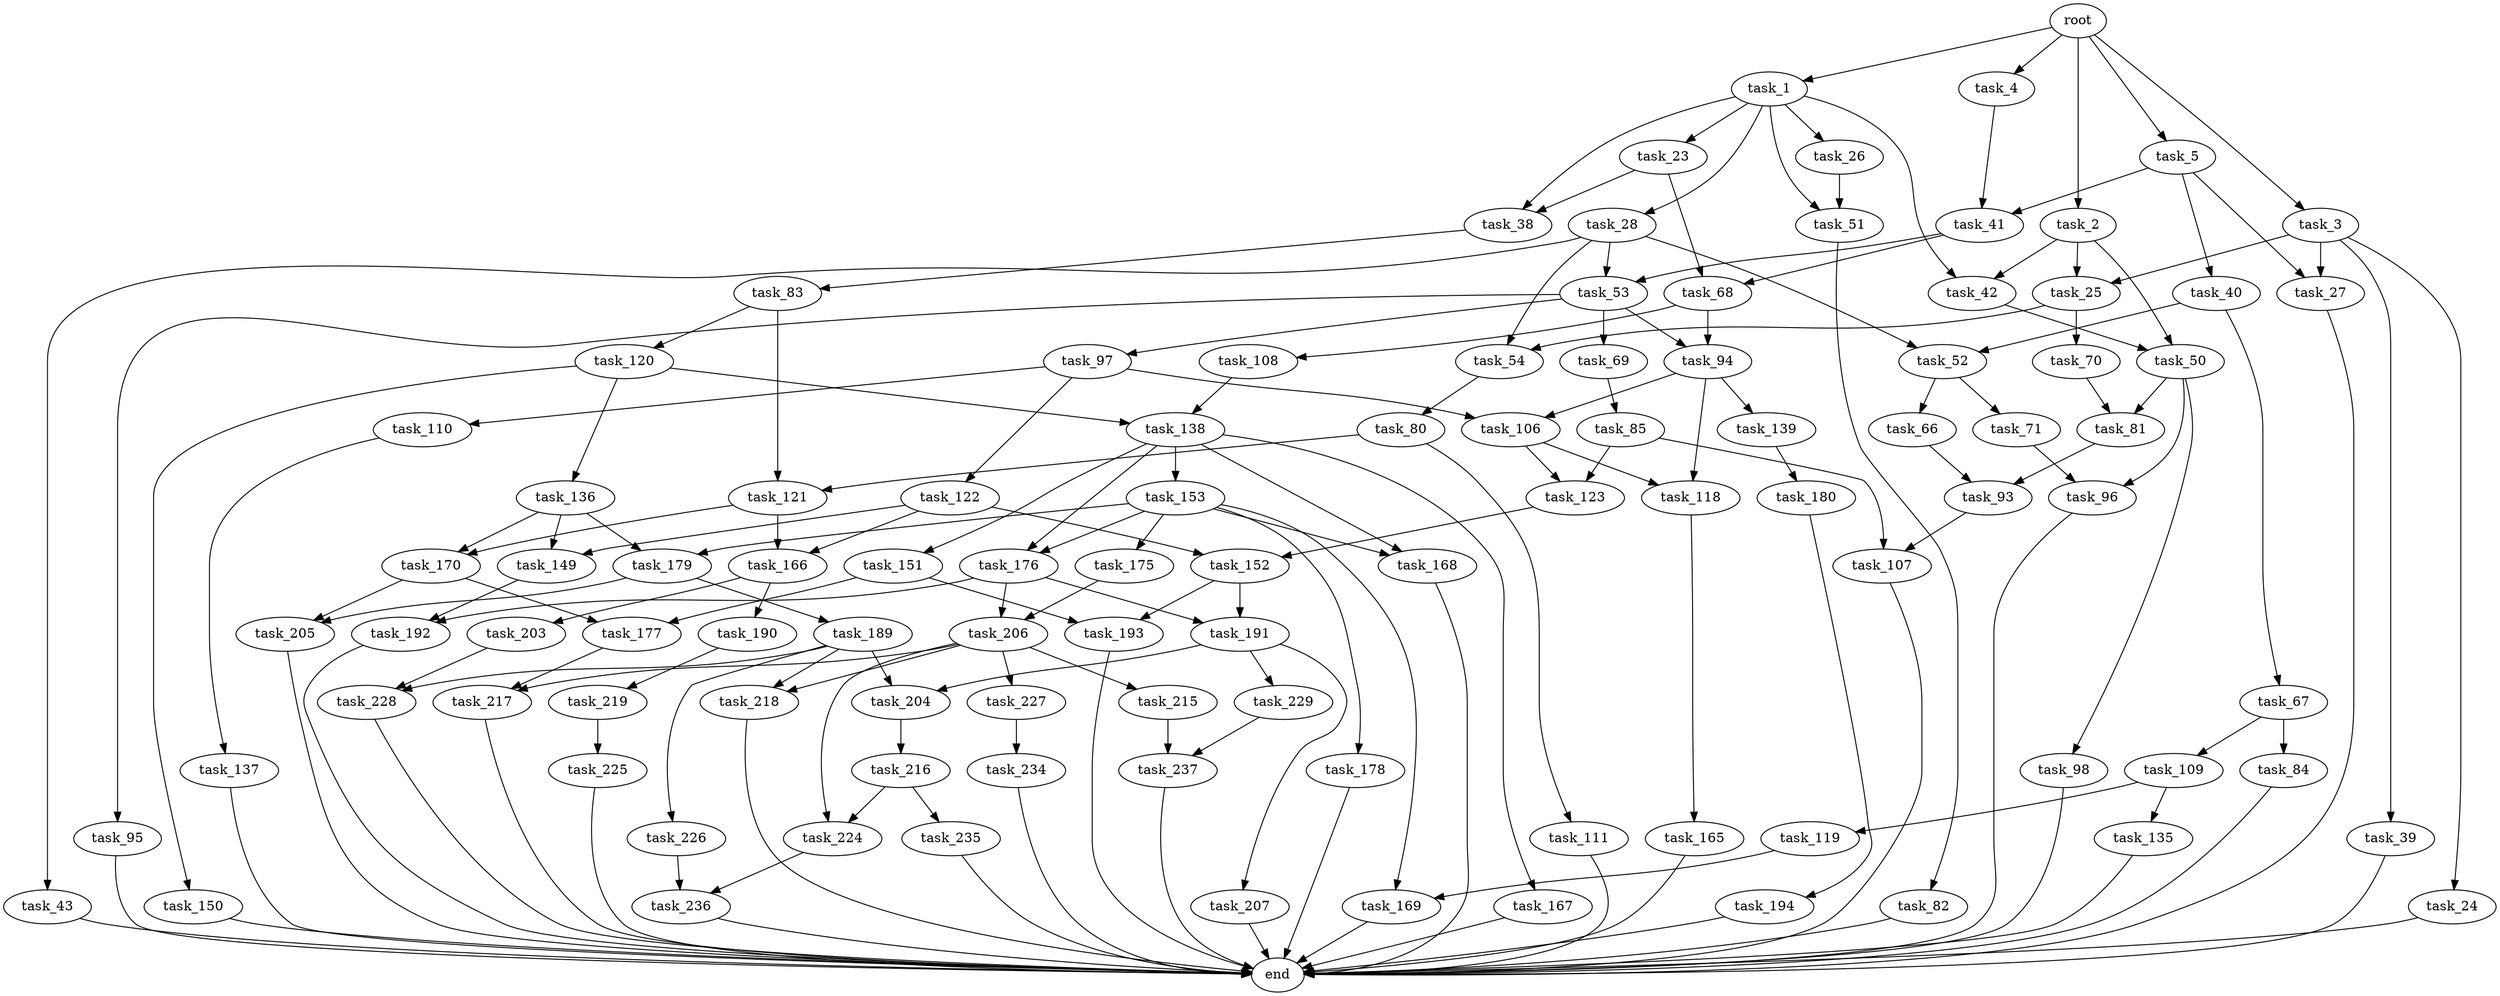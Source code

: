 digraph G {
  root [size="0.000000"];
  task_1 [size="340360080140.000000"];
  task_2 [size="8589934592.000000"];
  task_3 [size="199412264023.000000"];
  task_4 [size="16591281136.000000"];
  task_5 [size="231928233984.000000"];
  task_23 [size="2622814865.000000"];
  task_26 [size="368293445632.000000"];
  task_28 [size="18787706452.000000"];
  task_38 [size="28991029248.000000"];
  task_42 [size="28991029248.000000"];
  task_51 [size="12636002998.000000"];
  task_25 [size="134217728000.000000"];
  task_50 [size="26488178840.000000"];
  task_24 [size="24438454927.000000"];
  task_27 [size="3939940331.000000"];
  task_39 [size="210232370816.000000"];
  task_41 [size="757905932209.000000"];
  task_40 [size="74332983679.000000"];
  task_68 [size="68719476736.000000"];
  end [size="0.000000"];
  task_54 [size="8040448649.000000"];
  task_70 [size="32025594576.000000"];
  task_43 [size="1073741824000.000000"];
  task_52 [size="3885121259.000000"];
  task_53 [size="20915661636.000000"];
  task_83 [size="3750715911.000000"];
  task_67 [size="698167631246.000000"];
  task_81 [size="165196706324.000000"];
  task_96 [size="1073741824000.000000"];
  task_98 [size="28436200717.000000"];
  task_82 [size="12965193182.000000"];
  task_66 [size="405097791138.000000"];
  task_71 [size="8589934592.000000"];
  task_69 [size="40738235016.000000"];
  task_94 [size="7261757049.000000"];
  task_95 [size="1073741824000.000000"];
  task_97 [size="7174557080.000000"];
  task_80 [size="368293445632.000000"];
  task_93 [size="84215286415.000000"];
  task_84 [size="782757789696.000000"];
  task_109 [size="28991029248.000000"];
  task_108 [size="694643426405.000000"];
  task_85 [size="598311411984.000000"];
  task_111 [size="75137816977.000000"];
  task_121 [size="3469534897.000000"];
  task_120 [size="15917459226.000000"];
  task_107 [size="8260038146.000000"];
  task_123 [size="879264803612.000000"];
  task_106 [size="78367972140.000000"];
  task_118 [size="14926440540.000000"];
  task_139 [size="549755813888.000000"];
  task_110 [size="290351166797.000000"];
  task_122 [size="368293445632.000000"];
  task_138 [size="495071720156.000000"];
  task_119 [size="204685621351.000000"];
  task_135 [size="50130285566.000000"];
  task_137 [size="12405743453.000000"];
  task_165 [size="34187669044.000000"];
  task_169 [size="24246271422.000000"];
  task_136 [size="134217728000.000000"];
  task_150 [size="835564855.000000"];
  task_166 [size="28991029248.000000"];
  task_170 [size="464059301264.000000"];
  task_149 [size="100114707741.000000"];
  task_152 [size="247811264888.000000"];
  task_179 [size="231928233984.000000"];
  task_151 [size="231928233984.000000"];
  task_153 [size="13306890457.000000"];
  task_167 [size="134217728000.000000"];
  task_168 [size="149992564427.000000"];
  task_176 [size="134217728000.000000"];
  task_180 [size="8589934592.000000"];
  task_192 [size="10731044751.000000"];
  task_177 [size="8595654766.000000"];
  task_193 [size="13377280188.000000"];
  task_191 [size="392654981069.000000"];
  task_175 [size="10362753632.000000"];
  task_178 [size="963775639.000000"];
  task_190 [size="450912144535.000000"];
  task_203 [size="782757789696.000000"];
  task_205 [size="8096613218.000000"];
  task_206 [size="7850120421.000000"];
  task_217 [size="24860181637.000000"];
  task_189 [size="68719476736.000000"];
  task_194 [size="21802449020.000000"];
  task_204 [size="198018733188.000000"];
  task_218 [size="1073741824000.000000"];
  task_226 [size="28991029248.000000"];
  task_228 [size="13722727223.000000"];
  task_219 [size="21529278238.000000"];
  task_207 [size="28991029248.000000"];
  task_229 [size="12838015275.000000"];
  task_216 [size="1073741824000.000000"];
  task_215 [size="782757789696.000000"];
  task_224 [size="1073741824000.000000"];
  task_227 [size="540545780798.000000"];
  task_237 [size="21030849704.000000"];
  task_235 [size="1073741824000.000000"];
  task_225 [size="549755813888.000000"];
  task_236 [size="90437277751.000000"];
  task_234 [size="27426940160.000000"];

  root -> task_1 [size="1.000000"];
  root -> task_2 [size="1.000000"];
  root -> task_3 [size="1.000000"];
  root -> task_4 [size="1.000000"];
  root -> task_5 [size="1.000000"];
  task_1 -> task_23 [size="301989888.000000"];
  task_1 -> task_26 [size="301989888.000000"];
  task_1 -> task_28 [size="301989888.000000"];
  task_1 -> task_38 [size="301989888.000000"];
  task_1 -> task_42 [size="301989888.000000"];
  task_1 -> task_51 [size="301989888.000000"];
  task_2 -> task_25 [size="33554432.000000"];
  task_2 -> task_42 [size="33554432.000000"];
  task_2 -> task_50 [size="33554432.000000"];
  task_3 -> task_24 [size="411041792.000000"];
  task_3 -> task_25 [size="411041792.000000"];
  task_3 -> task_27 [size="411041792.000000"];
  task_3 -> task_39 [size="411041792.000000"];
  task_4 -> task_41 [size="679477248.000000"];
  task_5 -> task_27 [size="301989888.000000"];
  task_5 -> task_40 [size="301989888.000000"];
  task_5 -> task_41 [size="301989888.000000"];
  task_23 -> task_38 [size="75497472.000000"];
  task_23 -> task_68 [size="75497472.000000"];
  task_26 -> task_51 [size="411041792.000000"];
  task_28 -> task_43 [size="75497472.000000"];
  task_28 -> task_52 [size="75497472.000000"];
  task_28 -> task_53 [size="75497472.000000"];
  task_28 -> task_54 [size="75497472.000000"];
  task_38 -> task_83 [size="75497472.000000"];
  task_42 -> task_50 [size="75497472.000000"];
  task_51 -> task_82 [size="301989888.000000"];
  task_25 -> task_54 [size="209715200.000000"];
  task_25 -> task_70 [size="209715200.000000"];
  task_50 -> task_81 [size="536870912.000000"];
  task_50 -> task_96 [size="536870912.000000"];
  task_50 -> task_98 [size="536870912.000000"];
  task_24 -> end [size="1.000000"];
  task_27 -> end [size="1.000000"];
  task_39 -> end [size="1.000000"];
  task_41 -> task_53 [size="679477248.000000"];
  task_41 -> task_68 [size="679477248.000000"];
  task_40 -> task_52 [size="209715200.000000"];
  task_40 -> task_67 [size="209715200.000000"];
  task_68 -> task_94 [size="134217728.000000"];
  task_68 -> task_108 [size="134217728.000000"];
  task_54 -> task_80 [size="209715200.000000"];
  task_70 -> task_81 [size="134217728.000000"];
  task_43 -> end [size="1.000000"];
  task_52 -> task_66 [size="301989888.000000"];
  task_52 -> task_71 [size="301989888.000000"];
  task_53 -> task_69 [size="411041792.000000"];
  task_53 -> task_94 [size="411041792.000000"];
  task_53 -> task_95 [size="411041792.000000"];
  task_53 -> task_97 [size="411041792.000000"];
  task_83 -> task_120 [size="75497472.000000"];
  task_83 -> task_121 [size="75497472.000000"];
  task_67 -> task_84 [size="679477248.000000"];
  task_67 -> task_109 [size="679477248.000000"];
  task_81 -> task_93 [size="536870912.000000"];
  task_96 -> end [size="1.000000"];
  task_98 -> end [size="1.000000"];
  task_82 -> end [size="1.000000"];
  task_66 -> task_93 [size="301989888.000000"];
  task_71 -> task_96 [size="33554432.000000"];
  task_69 -> task_85 [size="134217728.000000"];
  task_94 -> task_106 [size="301989888.000000"];
  task_94 -> task_118 [size="301989888.000000"];
  task_94 -> task_139 [size="301989888.000000"];
  task_95 -> end [size="1.000000"];
  task_97 -> task_106 [size="301989888.000000"];
  task_97 -> task_110 [size="301989888.000000"];
  task_97 -> task_122 [size="301989888.000000"];
  task_80 -> task_111 [size="411041792.000000"];
  task_80 -> task_121 [size="411041792.000000"];
  task_93 -> task_107 [size="209715200.000000"];
  task_84 -> end [size="1.000000"];
  task_109 -> task_119 [size="75497472.000000"];
  task_109 -> task_135 [size="75497472.000000"];
  task_108 -> task_138 [size="679477248.000000"];
  task_85 -> task_107 [size="536870912.000000"];
  task_85 -> task_123 [size="536870912.000000"];
  task_111 -> end [size="1.000000"];
  task_121 -> task_166 [size="209715200.000000"];
  task_121 -> task_170 [size="209715200.000000"];
  task_120 -> task_136 [size="411041792.000000"];
  task_120 -> task_138 [size="411041792.000000"];
  task_120 -> task_150 [size="411041792.000000"];
  task_107 -> end [size="1.000000"];
  task_123 -> task_152 [size="536870912.000000"];
  task_106 -> task_118 [size="134217728.000000"];
  task_106 -> task_123 [size="134217728.000000"];
  task_118 -> task_165 [size="536870912.000000"];
  task_139 -> task_180 [size="536870912.000000"];
  task_110 -> task_137 [size="838860800.000000"];
  task_122 -> task_149 [size="411041792.000000"];
  task_122 -> task_152 [size="411041792.000000"];
  task_122 -> task_166 [size="411041792.000000"];
  task_138 -> task_151 [size="536870912.000000"];
  task_138 -> task_153 [size="536870912.000000"];
  task_138 -> task_167 [size="536870912.000000"];
  task_138 -> task_168 [size="536870912.000000"];
  task_138 -> task_176 [size="536870912.000000"];
  task_119 -> task_169 [size="209715200.000000"];
  task_135 -> end [size="1.000000"];
  task_137 -> end [size="1.000000"];
  task_165 -> end [size="1.000000"];
  task_169 -> end [size="1.000000"];
  task_136 -> task_149 [size="209715200.000000"];
  task_136 -> task_170 [size="209715200.000000"];
  task_136 -> task_179 [size="209715200.000000"];
  task_150 -> end [size="1.000000"];
  task_166 -> task_190 [size="75497472.000000"];
  task_166 -> task_203 [size="75497472.000000"];
  task_170 -> task_177 [size="536870912.000000"];
  task_170 -> task_205 [size="536870912.000000"];
  task_149 -> task_192 [size="209715200.000000"];
  task_152 -> task_191 [size="301989888.000000"];
  task_152 -> task_193 [size="301989888.000000"];
  task_179 -> task_189 [size="301989888.000000"];
  task_179 -> task_205 [size="301989888.000000"];
  task_151 -> task_177 [size="301989888.000000"];
  task_151 -> task_193 [size="301989888.000000"];
  task_153 -> task_168 [size="209715200.000000"];
  task_153 -> task_169 [size="209715200.000000"];
  task_153 -> task_175 [size="209715200.000000"];
  task_153 -> task_176 [size="209715200.000000"];
  task_153 -> task_178 [size="209715200.000000"];
  task_153 -> task_179 [size="209715200.000000"];
  task_167 -> end [size="1.000000"];
  task_168 -> end [size="1.000000"];
  task_176 -> task_191 [size="209715200.000000"];
  task_176 -> task_192 [size="209715200.000000"];
  task_176 -> task_206 [size="209715200.000000"];
  task_180 -> task_194 [size="33554432.000000"];
  task_192 -> end [size="1.000000"];
  task_177 -> task_217 [size="411041792.000000"];
  task_193 -> end [size="1.000000"];
  task_191 -> task_204 [size="301989888.000000"];
  task_191 -> task_207 [size="301989888.000000"];
  task_191 -> task_229 [size="301989888.000000"];
  task_175 -> task_206 [size="209715200.000000"];
  task_178 -> end [size="1.000000"];
  task_190 -> task_219 [size="301989888.000000"];
  task_203 -> task_228 [size="679477248.000000"];
  task_205 -> end [size="1.000000"];
  task_206 -> task_215 [size="209715200.000000"];
  task_206 -> task_217 [size="209715200.000000"];
  task_206 -> task_218 [size="209715200.000000"];
  task_206 -> task_224 [size="209715200.000000"];
  task_206 -> task_227 [size="209715200.000000"];
  task_217 -> end [size="1.000000"];
  task_189 -> task_204 [size="134217728.000000"];
  task_189 -> task_218 [size="134217728.000000"];
  task_189 -> task_226 [size="134217728.000000"];
  task_189 -> task_228 [size="134217728.000000"];
  task_194 -> end [size="1.000000"];
  task_204 -> task_216 [size="134217728.000000"];
  task_218 -> end [size="1.000000"];
  task_226 -> task_236 [size="75497472.000000"];
  task_228 -> end [size="1.000000"];
  task_219 -> task_225 [size="33554432.000000"];
  task_207 -> end [size="1.000000"];
  task_229 -> task_237 [size="838860800.000000"];
  task_216 -> task_224 [size="838860800.000000"];
  task_216 -> task_235 [size="838860800.000000"];
  task_215 -> task_237 [size="679477248.000000"];
  task_224 -> task_236 [size="838860800.000000"];
  task_227 -> task_234 [size="838860800.000000"];
  task_237 -> end [size="1.000000"];
  task_235 -> end [size="1.000000"];
  task_225 -> end [size="1.000000"];
  task_236 -> end [size="1.000000"];
  task_234 -> end [size="1.000000"];
}
